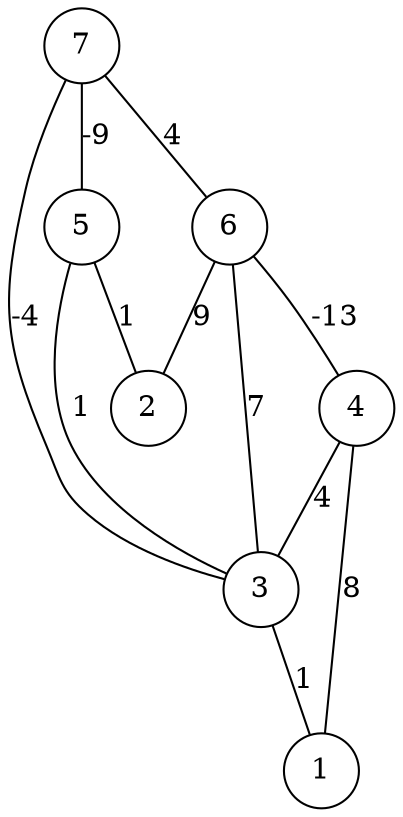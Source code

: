 graph { 
	 fontname="Helvetica,Arial,sans-serif" 
	 node [shape = circle]; 
	 7 -- 3 [label = "-4"];
	 7 -- 5 [label = "-9"];
	 7 -- 6 [label = "4"];
	 6 -- 2 [label = "9"];
	 6 -- 3 [label = "7"];
	 6 -- 4 [label = "-13"];
	 5 -- 2 [label = "1"];
	 5 -- 3 [label = "1"];
	 4 -- 1 [label = "8"];
	 4 -- 3 [label = "4"];
	 3 -- 1 [label = "1"];
	 1;
	 2;
	 3;
	 4;
	 5;
	 6;
	 7;
}
